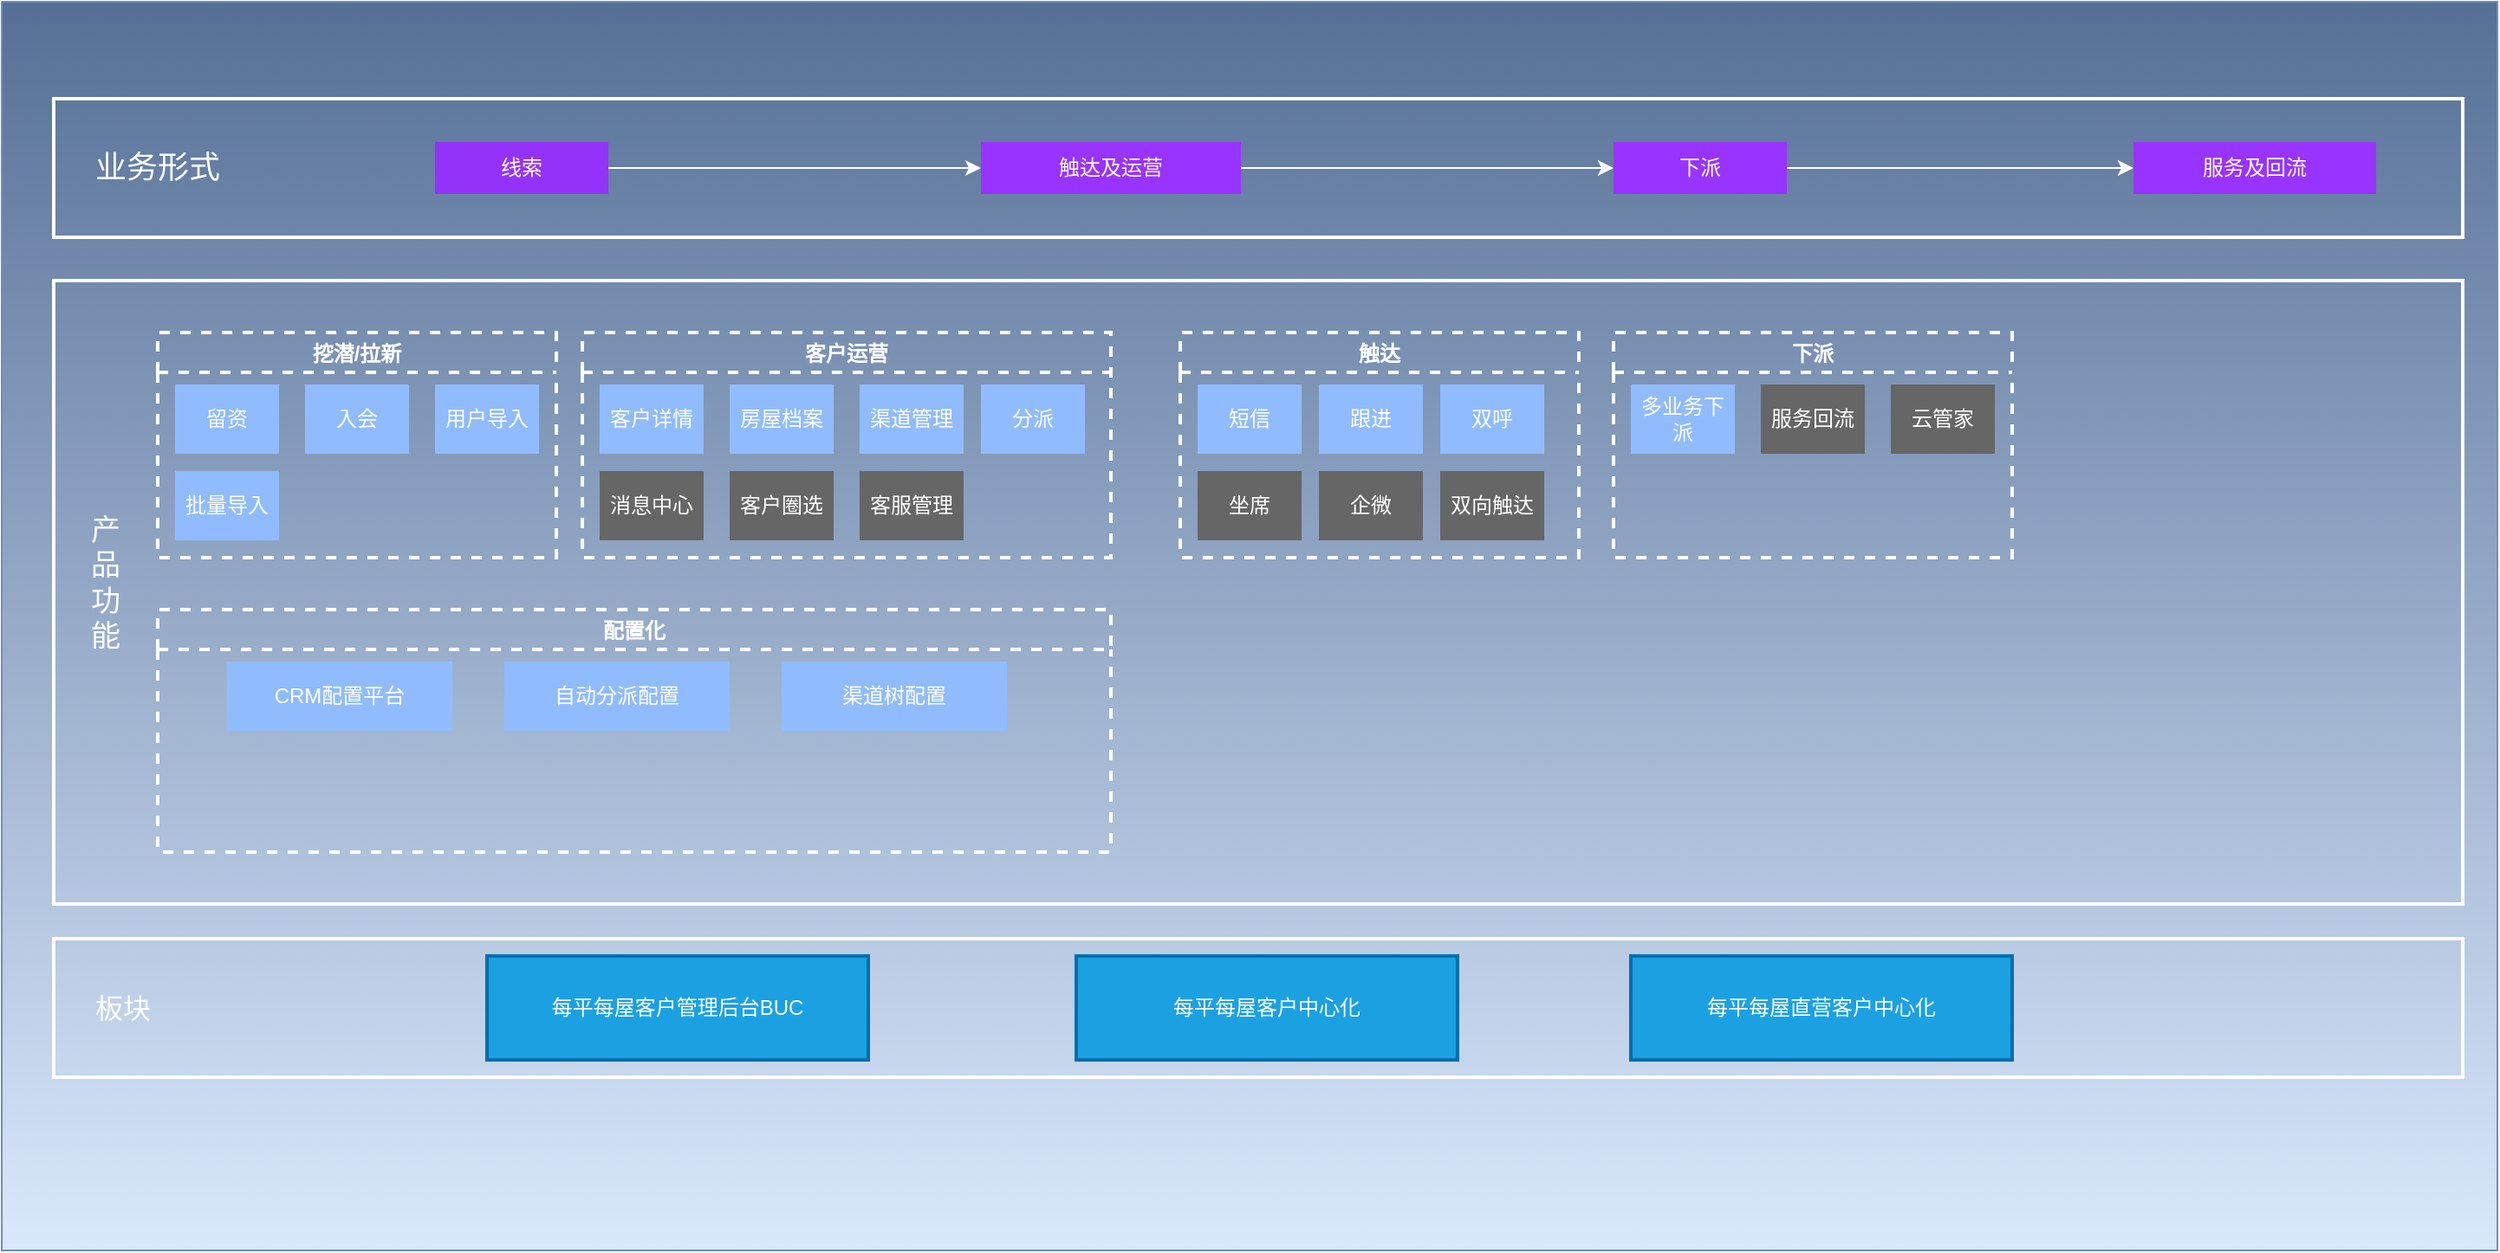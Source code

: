 <mxfile version="15.5.9" type="github">
  <diagram id="_Y5LTQmzuMb5N7KYShm6" name="第 1 页">
    <mxGraphModel dx="1426" dy="769" grid="1" gridSize="10" guides="1" tooltips="1" connect="1" arrows="1" fold="1" page="1" pageScale="1" pageWidth="1169" pageHeight="827" math="0" shadow="0">
      <root>
        <mxCell id="0" />
        <mxCell id="1" parent="0" />
        <mxCell id="bwYaWfdodfE0C4HcY9af-1" value="" style="rounded=0;whiteSpace=wrap;html=1;fillColor=#dae8fc;strokeColor=#6c8ebf;gradientDirection=north;movable=0;gradientColor=#556F96;" parent="1" vertex="1">
          <mxGeometry x="20" y="29" width="1440" height="721" as="geometry" />
        </mxCell>
        <mxCell id="bwYaWfdodfE0C4HcY9af-5" value="" style="rounded=0;whiteSpace=wrap;html=1;strokeColor=#FFFFFF;fillColor=none;strokeWidth=2;" parent="1" vertex="1">
          <mxGeometry x="50" y="85" width="1390" height="80" as="geometry" />
        </mxCell>
        <mxCell id="bwYaWfdodfE0C4HcY9af-6" value="&lt;font color=&quot;#ffffff&quot; style=&quot;font-size: 18px&quot;&gt;业务形式&lt;/font&gt;" style="text;html=1;strokeColor=none;fillColor=none;align=center;verticalAlign=middle;whiteSpace=wrap;rounded=0;dashed=1;" parent="1" vertex="1">
          <mxGeometry x="40" y="115" width="140" height="20" as="geometry" />
        </mxCell>
        <mxCell id="bwYaWfdodfE0C4HcY9af-16" value="" style="rounded=0;whiteSpace=wrap;html=1;strokeWidth=2;gradientDirection=north;fillColor=none;strokeColor=#FFFFFF;" parent="1" vertex="1">
          <mxGeometry x="50" y="190" width="1390" height="360" as="geometry" />
        </mxCell>
        <mxCell id="bwYaWfdodfE0C4HcY9af-7" value="&lt;font color=&quot;#ffffff&quot;&gt;线索&lt;/font&gt;" style="rounded=0;whiteSpace=wrap;html=1;dashed=1;strokeColor=none;strokeWidth=2;fillColor=#9532FA;" parent="1" vertex="1">
          <mxGeometry x="270" y="110" width="100" height="30" as="geometry" />
        </mxCell>
        <mxCell id="bwYaWfdodfE0C4HcY9af-11" value="" style="edgeStyle=orthogonalEdgeStyle;rounded=0;orthogonalLoop=1;jettySize=auto;html=1;exitX=1;exitY=0.5;exitDx=0;exitDy=0;fontColor=#FFFFFF;strokeColor=#FFFFFF;" parent="1" source="bwYaWfdodfE0C4HcY9af-7" target="bwYaWfdodfE0C4HcY9af-10" edge="1">
          <mxGeometry relative="1" as="geometry">
            <mxPoint x="560" y="125" as="sourcePoint" />
          </mxGeometry>
        </mxCell>
        <mxCell id="bwYaWfdodfE0C4HcY9af-13" value="" style="edgeStyle=orthogonalEdgeStyle;rounded=0;orthogonalLoop=1;jettySize=auto;html=1;strokeColor=#FFFFFF;" parent="1" source="bwYaWfdodfE0C4HcY9af-10" target="bwYaWfdodfE0C4HcY9af-12" edge="1">
          <mxGeometry relative="1" as="geometry" />
        </mxCell>
        <mxCell id="bwYaWfdodfE0C4HcY9af-10" value="触达及运营" style="rounded=0;whiteSpace=wrap;html=1;dashed=1;strokeColor=none;strokeWidth=2;fillColor=#9933FF;fontColor=#FFFFFF;" parent="1" vertex="1">
          <mxGeometry x="585" y="110" width="150" height="30" as="geometry" />
        </mxCell>
        <mxCell id="bwYaWfdodfE0C4HcY9af-15" value="" style="edgeStyle=orthogonalEdgeStyle;rounded=0;orthogonalLoop=1;jettySize=auto;html=1;strokeColor=#FFFFFF;" parent="1" source="bwYaWfdodfE0C4HcY9af-12" target="bwYaWfdodfE0C4HcY9af-14" edge="1">
          <mxGeometry relative="1" as="geometry" />
        </mxCell>
        <mxCell id="bwYaWfdodfE0C4HcY9af-12" value="下派" style="rounded=0;whiteSpace=wrap;html=1;dashed=1;strokeColor=none;strokeWidth=2;fillColor=#9933FF;fontColor=#FFFFFF;" parent="1" vertex="1">
          <mxGeometry x="950" y="110" width="100" height="30" as="geometry" />
        </mxCell>
        <mxCell id="bwYaWfdodfE0C4HcY9af-14" value="服务及回流" style="rounded=0;whiteSpace=wrap;html=1;dashed=1;strokeColor=none;strokeWidth=2;fillColor=#9933FF;fontColor=#FFFFFF;" parent="1" vertex="1">
          <mxGeometry x="1250" y="110" width="140" height="30" as="geometry" />
        </mxCell>
        <mxCell id="bwYaWfdodfE0C4HcY9af-17" value="&lt;font color=&quot;#ffffff&quot; style=&quot;font-size: 17px&quot;&gt;产品功能&lt;/font&gt;" style="text;html=1;strokeColor=none;fillColor=none;align=center;verticalAlign=middle;whiteSpace=wrap;rounded=0;dashed=1;" parent="1" vertex="1">
          <mxGeometry x="70" y="320" width="20" height="90" as="geometry" />
        </mxCell>
        <mxCell id="bwYaWfdodfE0C4HcY9af-19" value="挖潜/拉新" style="swimlane;dashed=1;strokeColor=#FFFFFF;strokeWidth=2;fillColor=none;gradientColor=#ffffff;gradientDirection=north;startSize=23;fontColor=#FFFFFF;" parent="1" vertex="1">
          <mxGeometry x="110" y="220" width="230" height="130" as="geometry">
            <mxRectangle x="110" y="240" width="130" height="23" as="alternateBounds" />
          </mxGeometry>
        </mxCell>
        <mxCell id="bwYaWfdodfE0C4HcY9af-31" value="&lt;font&gt;留&lt;/font&gt;资&lt;span style=&quot;font-family: monospace; font-size: 0px;&quot;&gt;%3CmxGraphModel%3E%3Croot%3E%3CmxCell%20id%3D%220%22%2F%3E%3CmxCell%20id%3D%221%22%20parent%3D%220%22%2F%3E%3CmxCell%20id%3D%222%22%20value%3D%22%26lt%3Bfont%20color%3D%26quot%3B%23ffffff%26quot%3B%26gt%3B%E7%BA%BF%E7%B4%A2%26lt%3B%2Ffont%26gt%3B%22%20style%3D%22rounded%3D0%3BwhiteSpace%3Dwrap%3Bhtml%3D1%3Bdashed%3D1%3BstrokeColor%3Dnone%3BstrokeWidth%3D2%3BfillColor%3D%23B5739D%3B%22%20vertex%3D%221%22%20parent%3D%221%22%3E%3CmxGeometry%20x%3D%22170%22%20y%3D%22175%22%20width%3D%2270%22%20height%3D%2230%22%20as%3D%22geometry%22%2F%3E%3C%2FmxCell%3E%3C%2Froot%3E%3C%2FmxGraphModel%3E&lt;/span&gt;" style="rounded=0;whiteSpace=wrap;html=1;dashed=1;strokeColor=none;strokeWidth=2;fillColor=#90BCFF;gradientDirection=north;fontColor=#FFFFFF;" parent="bwYaWfdodfE0C4HcY9af-19" vertex="1">
          <mxGeometry x="10" y="30" width="60" height="40" as="geometry" />
        </mxCell>
        <mxCell id="bwYaWfdodfE0C4HcY9af-34" value="入会&lt;span style=&quot;font-family: monospace ; font-size: 0px&quot;&gt;3CmxGraphModel%3E%3Croot%3E%3CmxCell%20id%3D%220%22%2F%3E%3CmxCell%20id%3D%221%22%20parent%3D%220%22%2F%3E%3CmxCell%20id%3D%222%22%20value%3D%22%26lt%3Bfont%20color%3D%26quot%3B%23ffffff%26quot%3B%26gt%3B%E7%BA%BF%E7%B4%A2%26lt%3B%2Ffont%26gt%3B%22%20style%3D%22rounded%3D0%3BwhiteSpace%3Dwrap%3Bhtml%3D1%3Bdashed%3D1%3BstrokeColor%3Dnone%3BstrokeWidth%3D2%3BfillColor%3D%23B5739D%3B%22%20vertex%3D%221%22%20parent%3D%221%22%3E%3CmxGeometry%20x%3D%22170%22%20y%3D%22175%22%20width%3D%2270%22%20height%3D%2230%22%20as%3D%22geometry%22%2F%3E%3C%2FmxCell%3E%3C%2Froot%3E%3C%2FmxGraphModel%3E&lt;/span&gt;" style="rounded=0;whiteSpace=wrap;html=1;dashed=1;strokeColor=none;strokeWidth=2;fillColor=#90BCFF;gradientDirection=north;fontColor=#FFFFFF;" parent="bwYaWfdodfE0C4HcY9af-19" vertex="1">
          <mxGeometry x="85" y="30" width="60" height="40" as="geometry" />
        </mxCell>
        <mxCell id="bwYaWfdodfE0C4HcY9af-35" value="用户导入&lt;span style=&quot;color: rgba(0 , 0 , 0 , 0) ; font-family: monospace ; font-size: 0px&quot;&gt;%3CmxGraphModel%3E%3Croot%3E%3CmxCell%20id%3D%220%22%2F%3E%3CmxCell%20id%3D%221%22%20parent%3D%220%22%2F%3E%3CmxCell%20id%3D%222%22%20value%3D%22%E5%85%A5%E4%BC%9A%26lt%3Bspan%20style%3D%26quot%3Bfont-family%3A%20monospace%20%3B%20font-size%3A%200px%26quot%3B%26gt%3B3CmxGraphModel%253E%253Croot%253E%253CmxCell%2520id%253D%25220%2522%252F%253E%253CmxCell%2520id%253D%25221%2522%2520parent%253D%25220%2522%252F%253E%253CmxCell%2520id%253D%25222%2522%2520value%253D%2522%2526lt%253Bfont%2520color%253D%2526quot%253B%2523ffffff%2526quot%253B%2526gt%253B%25E7%25BA%25BF%25E7%25B4%25A2%2526lt%253B%252Ffont%2526gt%253B%2522%2520style%253D%2522rounded%253D0%253BwhiteSpace%253Dwrap%253Bhtml%253D1%253Bdashed%253D1%253BstrokeColor%253Dnone%253BstrokeWidth%253D2%253BfillColor%253D%2523B5739D%253B%2522%2520vertex%253D%25221%2522%2520parent%253D%25221%2522%253E%253CmxGeometry%2520x%253D%2522170%2522%2520y%253D%2522175%2522%2520width%253D%252270%2522%2520height%253D%252230%2522%2520as%253D%2522geometry%2522%252F%253E%253C%252FmxCell%253E%253C%252Froot%253E%253C%252FmxGraphModel%253E%26lt%3B%2Fspan%26gt%3B%22%20style%3D%22rounded%3D0%3BwhiteSpace%3Dwrap%3Bhtml%3D1%3Bdashed%3D1%3BstrokeColor%3Dnone%3BstrokeWidth%3D2%3BfillColor%3D%2390BCFF%3BgradientDirection%3Dnorth%3BfontColor%3D%23FFFFFF%3B%22%20vertex%3D%221%22%20parent%3D%221%22%3E%3CmxGeometry%20x%3D%22225%22%20y%3D%22250%22%20width%3D%2260%22%20height%3D%2240%22%20as%3D%22geometry%22%2F%3E%3C%2FmxCell%3E%3C%2Froot%3E%3C%2FmxGraphModel%3E&lt;/span&gt;" style="rounded=0;whiteSpace=wrap;html=1;dashed=1;strokeColor=none;strokeWidth=2;fillColor=#90BCFF;gradientDirection=north;fontColor=#FFFFFF;" parent="bwYaWfdodfE0C4HcY9af-19" vertex="1">
          <mxGeometry x="160" y="30" width="60" height="40" as="geometry" />
        </mxCell>
        <mxCell id="bwYaWfdodfE0C4HcY9af-36" value="批量导入&lt;span style=&quot;color: rgba(0 , 0 , 0 , 0) ; font-family: monospace ; font-size: 0px&quot;&gt;%3CmxGraphModel%3E%3Croot%3E%3CmxCell%20id%3D%220%22%2F%3E%3CmxCell%20id%3D%221%22%20parent%3D%220%22%2F%3E%3CmxCell%20id%3D%222%22%20value%3D%22%E5%85%A5%E4%BC%9A%26lt%3Bspan%20style%3D%26quot%3Bfont-family%3A%20monospace%20%3B%20font-size%3A%200px%26quot%3B%26gt%3B3CmxGraphModel%253E%253Croot%253E%253CmxCell%2520id%253D%25220%2522%252F%253E%253CmxCell%2520id%253D%25221%2522%2520parent%253D%25220%2522%252F%253E%253CmxCell%2520id%253D%25222%2522%2520value%253D%2522%2526lt%253Bfont%2520color%253D%2526quot%253B%2523ffffff%2526quot%253B%2526gt%253B%25E7%25BA%25BF%25E7%25B4%25A2%2526lt%253B%252Ffont%2526gt%253B%2522%2520style%253D%2522rounded%253D0%253BwhiteSpace%253Dwrap%253Bhtml%253D1%253Bdashed%253D1%253BstrokeColor%253Dnone%253BstrokeWidth%253D2%253BfillColor%253D%2523B5739D%253B%2522%2520vertex%253D%25221%2522%2520parent%253D%25221%2522%253E%253CmxGeometry%2520x%253D%2522170%2522%2520y%253D%2522175%2522%2520width%253D%252270%2522%2520height%253D%252230%2522%2520as%253D%2522geometry%2522%252F%253E%253C%252FmxCell%253E%253C%252Froot%253E%253C%252FmxGraphModel%253E%26lt%3B%2Fspan%26gt%3B%22%20style%3D%22rounded%3D0%3BwhiteSpace%3Dwrap%3Bhtml%3D1%3Bdashed%3D1%3BstrokeColor%3Dnone%3BstrokeWidth%3D2%3BfillColor%3D%2390BCFF%3BgradientDirection%3Dnorth%3BfontColor%3D%23FFFFFF%3B%22%20vertex%3D%221%22%20parent%3D%221%22%3E%3CmxGeometry%20x%3D%22225%22%20y%3D%22250%22%20width%3D%2260%22%20height%3D%2240%22%20as%3D%22geometry%22%2F%3E%3C%2FmxCell%3E%3C%2Froot%3E%3C%2FmxGraphModel%3E&lt;/span&gt;" style="rounded=0;whiteSpace=wrap;html=1;dashed=1;strokeColor=none;strokeWidth=2;fillColor=#90BCFF;gradientDirection=north;fontColor=#FFFFFF;" parent="1" vertex="1">
          <mxGeometry x="120" y="300" width="60" height="40" as="geometry" />
        </mxCell>
        <mxCell id="bwYaWfdodfE0C4HcY9af-37" value="客户运营" style="swimlane;dashed=1;strokeColor=#FFFFFF;strokeWidth=2;fillColor=none;gradientColor=#ffffff;gradientDirection=north;fontColor=#FFFFFF;" parent="1" vertex="1">
          <mxGeometry x="355" y="220" width="305" height="130" as="geometry">
            <mxRectangle x="110" y="240" width="130" height="23" as="alternateBounds" />
          </mxGeometry>
        </mxCell>
        <mxCell id="bwYaWfdodfE0C4HcY9af-38" value="客户详情" style="rounded=0;whiteSpace=wrap;html=1;dashed=1;strokeColor=none;strokeWidth=2;fillColor=#90BCFF;gradientDirection=north;fontColor=#FFFFFF;" parent="bwYaWfdodfE0C4HcY9af-37" vertex="1">
          <mxGeometry x="10" y="30" width="60" height="40" as="geometry" />
        </mxCell>
        <mxCell id="bwYaWfdodfE0C4HcY9af-39" value="房屋档案" style="rounded=0;whiteSpace=wrap;html=1;dashed=1;strokeColor=none;strokeWidth=2;fillColor=#90BCFF;gradientDirection=north;fontColor=#FFFFFF;" parent="bwYaWfdodfE0C4HcY9af-37" vertex="1">
          <mxGeometry x="85" y="30" width="60" height="40" as="geometry" />
        </mxCell>
        <mxCell id="bwYaWfdodfE0C4HcY9af-40" value="渠道管理&lt;span style=&quot;color: rgba(0 , 0 , 0 , 0) ; font-family: monospace ; font-size: 0px&quot;&gt;%3CmxGraphModel%3E%3Croot%3E%3CmxCell%20id%3D%220%22%2F%3E%3CmxCell%20id%3D%221%22%20parent%3D%220%22%2F%3E%3CmxCell%20id%3D%222%22%20value%3D%22%E5%85%A5%E4%BC%9A%26lt%3Bspan%20style%3D%26quot%3Bfont-family%3A%20monospace%20%3B%20font-size%3A%200px%26quot%3B%26gt%3B3CmxGraphModel%253E%253Croot%253E%253CmxCell%2520id%253D%25220%2522%252F%253E%253CmxCell%2520id%253D%25221%2522%2520parent%253D%25220%2522%252F%253E%253CmxCell%2520id%253D%25222%2522%2520value%253D%2522%2526lt%253Bfont%2520color%253D%2526quot%253B%2523ffffff%2526quot%253B%2526gt%253B%25E7%25BA%25BF%25E7%25B4%25A2%2526lt%253B%252Ffont%2526gt%253B%2522%2520style%253D%2522rounded%253D0%253BwhiteSpace%253Dwrap%253Bhtml%253D1%253Bdashed%253D1%253BstrokeColor%253Dnone%253BstrokeWidth%253D2%253BfillColor%253D%2523B5739D%253B%2522%2520vertex%253D%25221%2522%2520parent%253D%25221%2522%253E%253CmxGeometry%2520x%253D%2522170%2522%2520y%253D%2522175%2522%2520width%253D%252270%2522%2520height%253D%252230%2522%2520as%253D%2522geometry%2522%252F%253E%253C%252FmxCell%253E%253C%252Froot%253E%253C%252FmxGraphModel%253E%26lt%3B%2Fspan%26gt%3B%22%20style%3D%22rounded%3D0%3BwhiteSpace%3Dwrap%3Bhtml%3D1%3Bdashed%3D1%3BstrokeColor%3Dnone%3BstrokeWidth%3D2%3BfillColor%3D%2390BCFF%3BgradientDirection%3Dnorth%3BfontColor%3D%23FFFFFF%3B%22%20vertex%3D%221%22%20parent%3D%221%22%3E%3CmxGeometry%20x%3D%22225%22%20y%3D%22250%22%20width%3D%2260%22%20height%3D%2240%22%20as%3D%22geometry%22%2F%3E%3C%2FmxCell%3E%3C%2Froot%3E%3C%2FmxGraphModel%3E&lt;/span&gt;" style="rounded=0;whiteSpace=wrap;html=1;dashed=1;strokeColor=none;strokeWidth=2;fillColor=#90BCFF;gradientDirection=north;fontColor=#FFFFFF;" parent="bwYaWfdodfE0C4HcY9af-37" vertex="1">
          <mxGeometry x="160" y="30" width="60" height="40" as="geometry" />
        </mxCell>
        <mxCell id="bwYaWfdodfE0C4HcY9af-46" value="分派" style="rounded=0;whiteSpace=wrap;html=1;dashed=1;strokeColor=none;strokeWidth=2;fillColor=#90BCFF;gradientDirection=north;fontColor=#FFFFFF;" parent="bwYaWfdodfE0C4HcY9af-37" vertex="1">
          <mxGeometry x="230" y="30" width="60" height="40" as="geometry" />
        </mxCell>
        <mxCell id="bwYaWfdodfE0C4HcY9af-51" value="客户圈选" style="rounded=0;whiteSpace=wrap;html=1;dashed=1;strokeColor=none;strokeWidth=2;fillColor=#666666;gradientDirection=north;fontColor=#FFFFFF;" parent="bwYaWfdodfE0C4HcY9af-37" vertex="1">
          <mxGeometry x="85" y="80" width="60" height="40" as="geometry" />
        </mxCell>
        <mxCell id="kZM8sqfFHhyPms-0oT-2-8" value="客服管理" style="rounded=0;whiteSpace=wrap;html=1;dashed=1;strokeColor=none;strokeWidth=2;fillColor=#666666;gradientDirection=north;fontColor=#FFFFFF;" parent="bwYaWfdodfE0C4HcY9af-37" vertex="1">
          <mxGeometry x="160" y="80" width="60" height="40" as="geometry" />
        </mxCell>
        <mxCell id="Wau9Gw6_sfsYt9Wz2bvp-1" value="消息中心" style="rounded=0;whiteSpace=wrap;html=1;dashed=1;strokeColor=none;strokeWidth=2;fillColor=#666666;gradientDirection=north;fontColor=#FFFFFF;" vertex="1" parent="bwYaWfdodfE0C4HcY9af-37">
          <mxGeometry x="10" y="80" width="60" height="40" as="geometry" />
        </mxCell>
        <mxCell id="bwYaWfdodfE0C4HcY9af-42" value="下派" style="swimlane;dashed=1;strokeColor=#FFFFFF;strokeWidth=2;fillColor=none;gradientColor=#ffffff;gradientDirection=north;fontColor=#FFFFFF;" parent="1" vertex="1">
          <mxGeometry x="950" y="220" width="230" height="130" as="geometry">
            <mxRectangle x="110" y="240" width="130" height="23" as="alternateBounds" />
          </mxGeometry>
        </mxCell>
        <mxCell id="bwYaWfdodfE0C4HcY9af-43" value="多业务下派" style="rounded=0;whiteSpace=wrap;html=1;dashed=1;strokeColor=none;strokeWidth=2;fillColor=#90BCFF;gradientDirection=north;fontColor=#FFFFFF;" parent="bwYaWfdodfE0C4HcY9af-42" vertex="1">
          <mxGeometry x="10" y="30" width="60" height="40" as="geometry" />
        </mxCell>
        <mxCell id="bwYaWfdodfE0C4HcY9af-44" value="服务回流" style="rounded=0;whiteSpace=wrap;html=1;dashed=1;strokeColor=none;strokeWidth=2;fillColor=#666666;gradientDirection=north;fontColor=#FFFFFF;" parent="bwYaWfdodfE0C4HcY9af-42" vertex="1">
          <mxGeometry x="85" y="30" width="60" height="40" as="geometry" />
        </mxCell>
        <mxCell id="kZM8sqfFHhyPms-0oT-2-1" value="云管家" style="rounded=0;whiteSpace=wrap;html=1;dashed=1;strokeColor=none;strokeWidth=2;fillColor=#666666;gradientDirection=north;fontColor=#FFFFFF;" parent="bwYaWfdodfE0C4HcY9af-42" vertex="1">
          <mxGeometry x="160" y="30" width="60" height="40" as="geometry" />
        </mxCell>
        <mxCell id="bwYaWfdodfE0C4HcY9af-47" value="触达" style="swimlane;dashed=1;strokeColor=#FFFFFF;strokeWidth=2;fillColor=none;gradientColor=#ffffff;gradientDirection=north;fontColor=#FFFFFF;" parent="1" vertex="1">
          <mxGeometry x="700" y="220" width="230" height="130" as="geometry">
            <mxRectangle x="110" y="240" width="130" height="23" as="alternateBounds" />
          </mxGeometry>
        </mxCell>
        <mxCell id="bwYaWfdodfE0C4HcY9af-48" value="短信" style="rounded=0;whiteSpace=wrap;html=1;dashed=1;strokeColor=none;strokeWidth=2;fillColor=#90BCFF;gradientDirection=north;fontColor=#FFFFFF;" parent="bwYaWfdodfE0C4HcY9af-47" vertex="1">
          <mxGeometry x="10" y="30" width="60" height="40" as="geometry" />
        </mxCell>
        <mxCell id="bwYaWfdodfE0C4HcY9af-49" value="双呼" style="rounded=0;whiteSpace=wrap;html=1;dashed=1;strokeColor=none;strokeWidth=2;fillColor=#90BCFF;gradientDirection=north;fontColor=#FFFFFF;" parent="bwYaWfdodfE0C4HcY9af-47" vertex="1">
          <mxGeometry x="150" y="30" width="60" height="40" as="geometry" />
        </mxCell>
        <mxCell id="bwYaWfdodfE0C4HcY9af-52" value="坐席" style="rounded=0;whiteSpace=wrap;html=1;dashed=1;strokeColor=none;strokeWidth=2;fillColor=#666666;gradientDirection=north;fontColor=#FFFFFF;" parent="bwYaWfdodfE0C4HcY9af-47" vertex="1">
          <mxGeometry x="10" y="80" width="60" height="40" as="geometry" />
        </mxCell>
        <mxCell id="bwYaWfdodfE0C4HcY9af-54" value="双向触达" style="rounded=0;whiteSpace=wrap;html=1;dashed=1;strokeColor=none;strokeWidth=2;fillColor=#666666;gradientDirection=north;fontColor=#FFFFFF;" parent="bwYaWfdodfE0C4HcY9af-47" vertex="1">
          <mxGeometry x="150" y="80" width="60" height="40" as="geometry" />
        </mxCell>
        <mxCell id="bwYaWfdodfE0C4HcY9af-53" value="跟进" style="rounded=0;whiteSpace=wrap;html=1;dashed=1;strokeColor=none;strokeWidth=2;fillColor=#90BCFF;gradientDirection=north;fontColor=#FFFFFF;" parent="bwYaWfdodfE0C4HcY9af-47" vertex="1">
          <mxGeometry x="80" y="30" width="60" height="40" as="geometry" />
        </mxCell>
        <mxCell id="bwYaWfdodfE0C4HcY9af-50" value="企微" style="rounded=0;whiteSpace=wrap;html=1;dashed=1;strokeColor=none;strokeWidth=2;fillColor=#666666;gradientDirection=north;fontColor=#FFFFFF;" parent="1" vertex="1">
          <mxGeometry x="780" y="300" width="60" height="40" as="geometry" />
        </mxCell>
        <mxCell id="kZM8sqfFHhyPms-0oT-2-2" value="配置化" style="swimlane;dashed=1;strokeColor=#FFFFFF;strokeWidth=2;fillColor=none;gradientColor=#ffffff;gradientDirection=north;fontColor=#FFFFFF;" parent="1" vertex="1">
          <mxGeometry x="110" y="380" width="550" height="140" as="geometry">
            <mxRectangle x="110" y="240" width="130" height="23" as="alternateBounds" />
          </mxGeometry>
        </mxCell>
        <mxCell id="kZM8sqfFHhyPms-0oT-2-3" value="CRM配置平台" style="rounded=0;whiteSpace=wrap;html=1;dashed=1;strokeColor=none;strokeWidth=2;fillColor=#90BCFF;gradientDirection=north;fontColor=#FFFFFF;" parent="kZM8sqfFHhyPms-0oT-2-2" vertex="1">
          <mxGeometry x="40" y="30" width="130" height="40" as="geometry" />
        </mxCell>
        <mxCell id="kZM8sqfFHhyPms-0oT-2-6" value="自动分派配置" style="rounded=0;whiteSpace=wrap;html=1;dashed=1;strokeColor=none;strokeWidth=2;fillColor=#90BCFF;gradientDirection=north;fontColor=#FFFFFF;" parent="kZM8sqfFHhyPms-0oT-2-2" vertex="1">
          <mxGeometry x="200" y="30" width="130" height="40" as="geometry" />
        </mxCell>
        <mxCell id="kZM8sqfFHhyPms-0oT-2-7" value="渠道树配置" style="rounded=0;whiteSpace=wrap;html=1;dashed=1;strokeColor=none;strokeWidth=2;fillColor=#90BCFF;gradientDirection=north;fontColor=#FFFFFF;" parent="kZM8sqfFHhyPms-0oT-2-2" vertex="1">
          <mxGeometry x="360" y="30" width="130" height="40" as="geometry" />
        </mxCell>
        <mxCell id="Wau9Gw6_sfsYt9Wz2bvp-5" value="" style="rounded=0;whiteSpace=wrap;html=1;fillColor=none;strokeColor=#FFFFFF;strokeWidth=2;" vertex="1" parent="1">
          <mxGeometry x="50" y="570" width="1390" height="80" as="geometry" />
        </mxCell>
        <mxCell id="Wau9Gw6_sfsYt9Wz2bvp-6" value="每平每屋客户管理后台BUC" style="rounded=0;whiteSpace=wrap;html=1;strokeColor=#006EAF;strokeWidth=2;fillColor=#1ba1e2;fontColor=#ffffff;" vertex="1" parent="1">
          <mxGeometry x="300" y="580" width="220" height="60" as="geometry" />
        </mxCell>
        <mxCell id="Wau9Gw6_sfsYt9Wz2bvp-7" value="&lt;font style=&quot;font-size: 16px&quot; color=&quot;#ffffff&quot;&gt;板块&lt;/font&gt;" style="text;html=1;align=center;verticalAlign=middle;whiteSpace=wrap;rounded=0;" vertex="1" parent="1">
          <mxGeometry x="60" y="595" width="60" height="30" as="geometry" />
        </mxCell>
        <mxCell id="Wau9Gw6_sfsYt9Wz2bvp-8" value="每平每屋客户中心化" style="rounded=0;whiteSpace=wrap;html=1;strokeColor=#006EAF;strokeWidth=2;fillColor=#1ba1e2;fontColor=#ffffff;" vertex="1" parent="1">
          <mxGeometry x="640" y="580" width="220" height="60" as="geometry" />
        </mxCell>
        <mxCell id="Wau9Gw6_sfsYt9Wz2bvp-9" value="每平每屋直营客户中心化" style="rounded=0;whiteSpace=wrap;html=1;strokeColor=#006EAF;strokeWidth=2;fillColor=#1ba1e2;fontColor=#ffffff;" vertex="1" parent="1">
          <mxGeometry x="960" y="580" width="220" height="60" as="geometry" />
        </mxCell>
      </root>
    </mxGraphModel>
  </diagram>
</mxfile>
